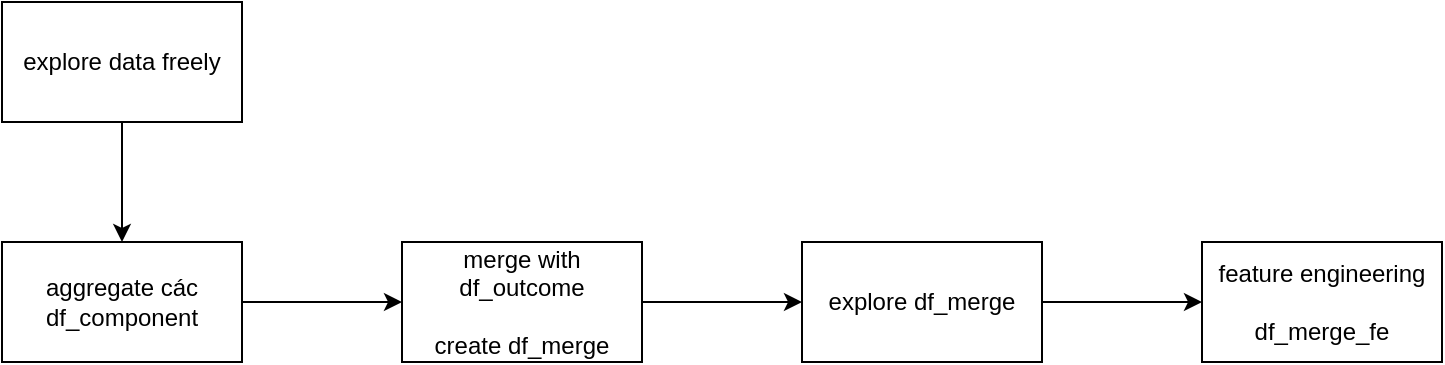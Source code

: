 <mxfile version="13.8.8" type="github">
  <diagram id="0qEJbbTDvYGNgyf9TOm3" name="Page-1">
    <mxGraphModel dx="883" dy="528" grid="1" gridSize="10" guides="1" tooltips="1" connect="1" arrows="1" fold="1" page="1" pageScale="1" pageWidth="827" pageHeight="1169" math="0" shadow="0">
      <root>
        <mxCell id="0" />
        <mxCell id="1" parent="0" />
        <mxCell id="fDzprn89xcyUJ2DbJoEW-5" style="edgeStyle=orthogonalEdgeStyle;rounded=0;orthogonalLoop=1;jettySize=auto;html=1;exitX=1;exitY=0.5;exitDx=0;exitDy=0;" edge="1" parent="1" source="fDzprn89xcyUJ2DbJoEW-1" target="fDzprn89xcyUJ2DbJoEW-3">
          <mxGeometry relative="1" as="geometry" />
        </mxCell>
        <mxCell id="fDzprn89xcyUJ2DbJoEW-1" value="merge with df_outcome&lt;br&gt;&lt;br&gt;create df_merge" style="rounded=0;whiteSpace=wrap;html=1;" vertex="1" parent="1">
          <mxGeometry x="280" y="200" width="120" height="60" as="geometry" />
        </mxCell>
        <mxCell id="fDzprn89xcyUJ2DbJoEW-6" style="edgeStyle=orthogonalEdgeStyle;rounded=0;orthogonalLoop=1;jettySize=auto;html=1;exitX=1;exitY=0.5;exitDx=0;exitDy=0;entryX=0;entryY=0.5;entryDx=0;entryDy=0;" edge="1" parent="1" source="fDzprn89xcyUJ2DbJoEW-3" target="fDzprn89xcyUJ2DbJoEW-4">
          <mxGeometry relative="1" as="geometry" />
        </mxCell>
        <mxCell id="fDzprn89xcyUJ2DbJoEW-3" value="explore df_merge" style="rounded=0;whiteSpace=wrap;html=1;" vertex="1" parent="1">
          <mxGeometry x="480" y="200" width="120" height="60" as="geometry" />
        </mxCell>
        <mxCell id="fDzprn89xcyUJ2DbJoEW-4" value="feature engineering&lt;br&gt;&lt;br&gt;df_merge_fe" style="rounded=0;whiteSpace=wrap;html=1;" vertex="1" parent="1">
          <mxGeometry x="680" y="200" width="120" height="60" as="geometry" />
        </mxCell>
        <mxCell id="fDzprn89xcyUJ2DbJoEW-8" style="edgeStyle=orthogonalEdgeStyle;rounded=0;orthogonalLoop=1;jettySize=auto;html=1;exitX=1;exitY=0.5;exitDx=0;exitDy=0;entryX=0;entryY=0.5;entryDx=0;entryDy=0;" edge="1" parent="1" source="fDzprn89xcyUJ2DbJoEW-7" target="fDzprn89xcyUJ2DbJoEW-1">
          <mxGeometry relative="1" as="geometry" />
        </mxCell>
        <mxCell id="fDzprn89xcyUJ2DbJoEW-7" value="aggregate các df_component" style="rounded=0;whiteSpace=wrap;html=1;" vertex="1" parent="1">
          <mxGeometry x="80" y="200" width="120" height="60" as="geometry" />
        </mxCell>
        <mxCell id="fDzprn89xcyUJ2DbJoEW-10" style="edgeStyle=orthogonalEdgeStyle;rounded=0;orthogonalLoop=1;jettySize=auto;html=1;exitX=0.5;exitY=1;exitDx=0;exitDy=0;" edge="1" parent="1" source="fDzprn89xcyUJ2DbJoEW-9" target="fDzprn89xcyUJ2DbJoEW-7">
          <mxGeometry relative="1" as="geometry" />
        </mxCell>
        <mxCell id="fDzprn89xcyUJ2DbJoEW-9" value="explore data freely" style="rounded=0;whiteSpace=wrap;html=1;" vertex="1" parent="1">
          <mxGeometry x="80" y="80" width="120" height="60" as="geometry" />
        </mxCell>
      </root>
    </mxGraphModel>
  </diagram>
</mxfile>
